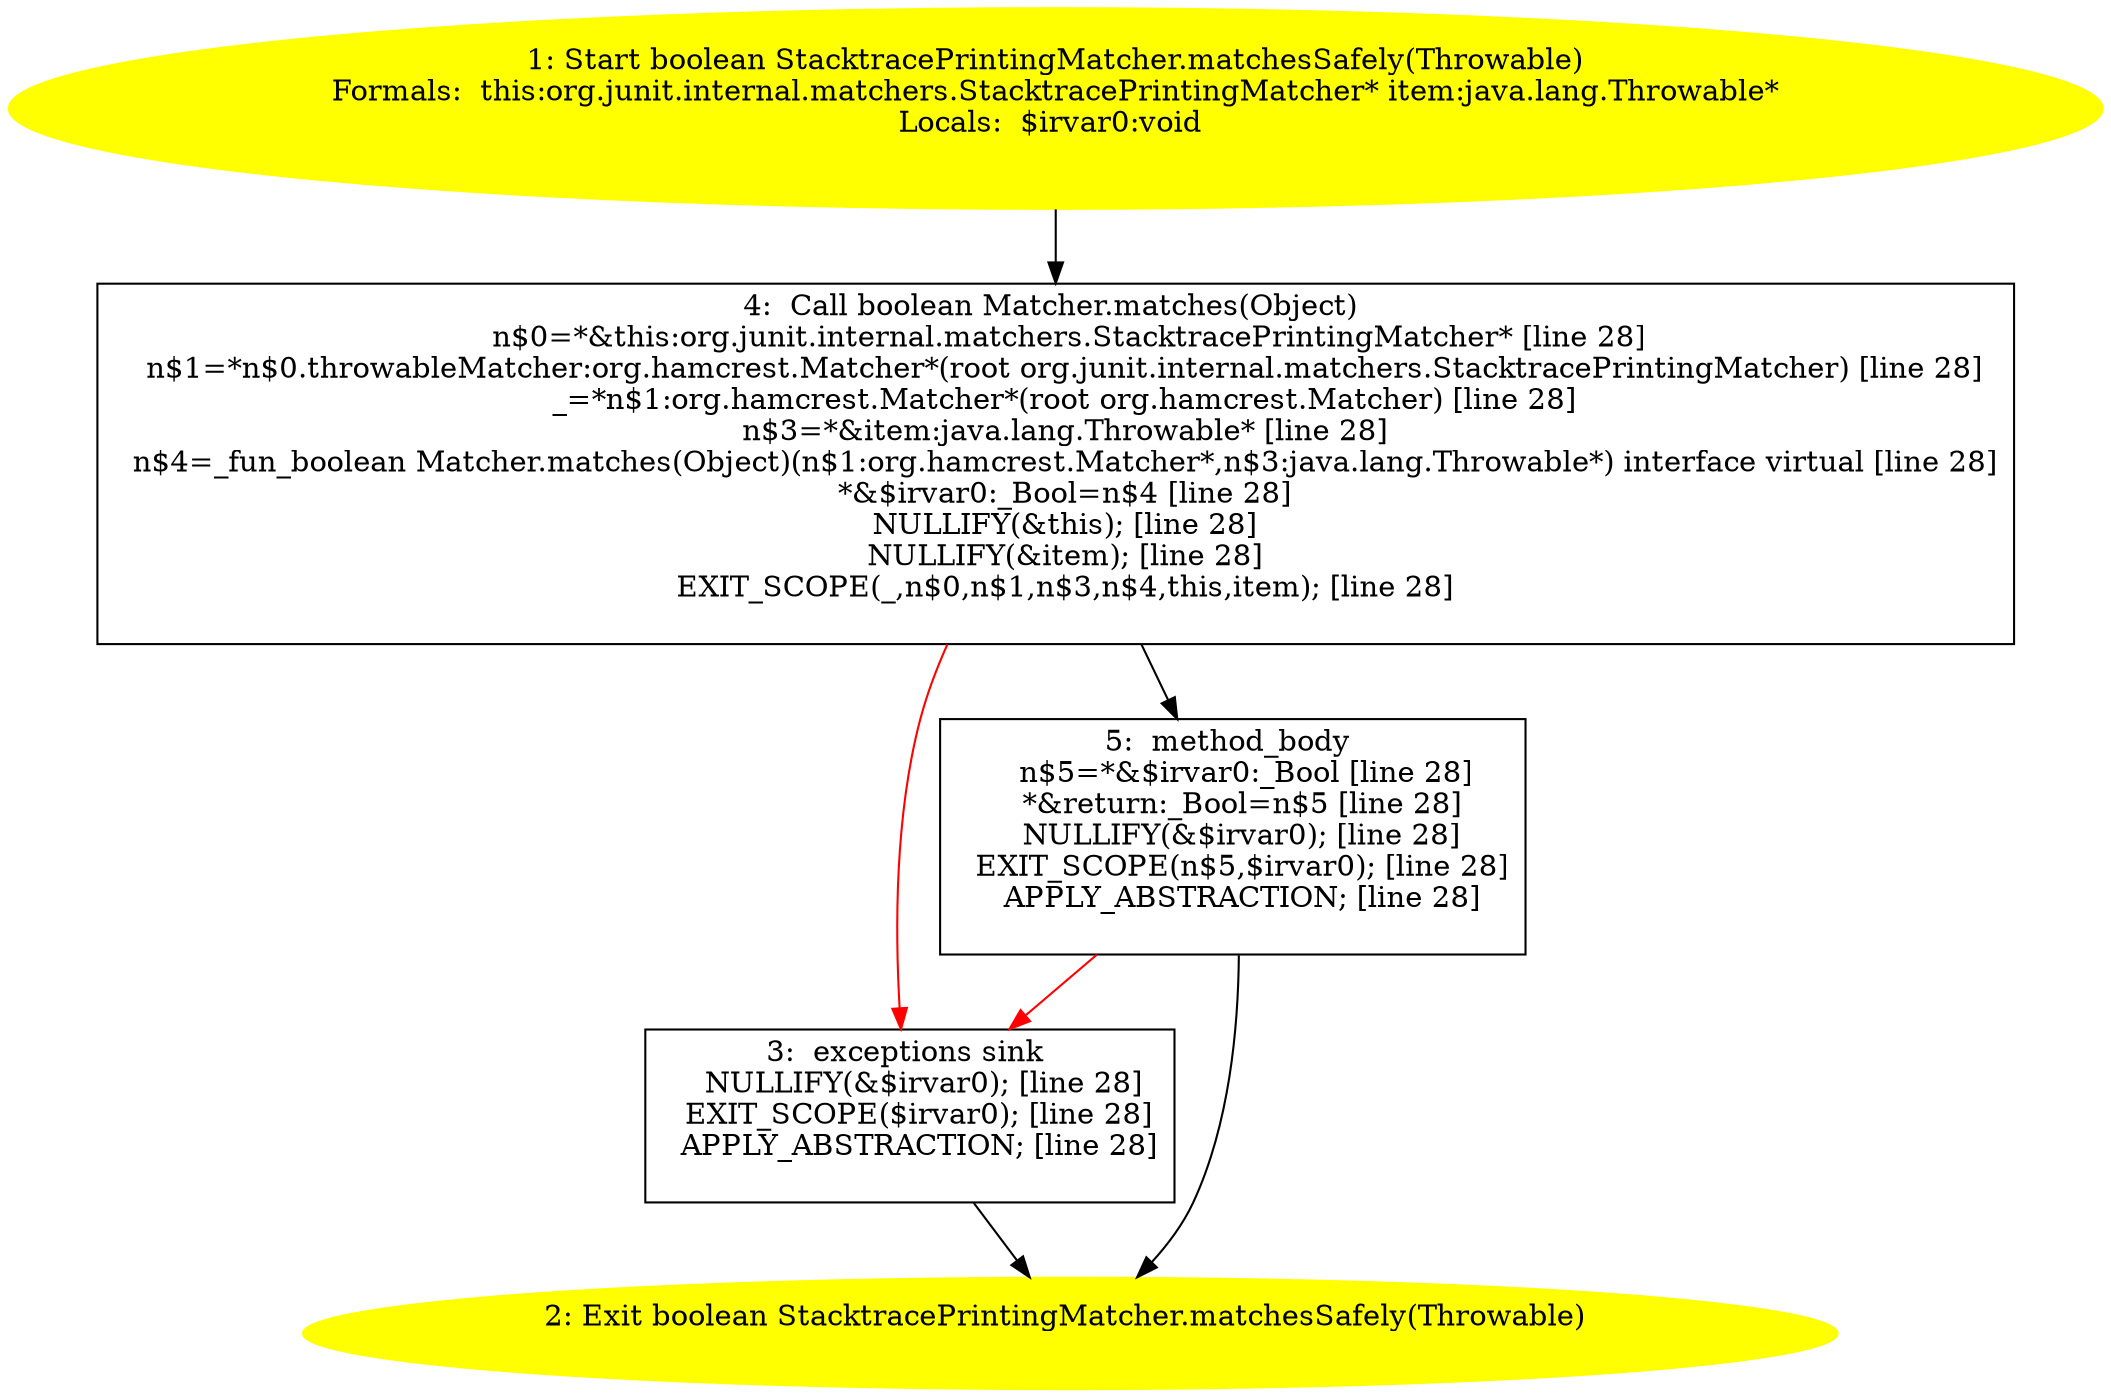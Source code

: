 /* @generated */
digraph cfg {
"org.junit.internal.matchers.StacktracePrintingMatcher.matchesSafely(java.lang.Throwable):boolean.90e556168a47b2fb5af50a663cb22709_1" [label="1: Start boolean StacktracePrintingMatcher.matchesSafely(Throwable)\nFormals:  this:org.junit.internal.matchers.StacktracePrintingMatcher* item:java.lang.Throwable*\nLocals:  $irvar0:void \n  " color=yellow style=filled]
	

	 "org.junit.internal.matchers.StacktracePrintingMatcher.matchesSafely(java.lang.Throwable):boolean.90e556168a47b2fb5af50a663cb22709_1" -> "org.junit.internal.matchers.StacktracePrintingMatcher.matchesSafely(java.lang.Throwable):boolean.90e556168a47b2fb5af50a663cb22709_4" ;
"org.junit.internal.matchers.StacktracePrintingMatcher.matchesSafely(java.lang.Throwable):boolean.90e556168a47b2fb5af50a663cb22709_2" [label="2: Exit boolean StacktracePrintingMatcher.matchesSafely(Throwable) \n  " color=yellow style=filled]
	

"org.junit.internal.matchers.StacktracePrintingMatcher.matchesSafely(java.lang.Throwable):boolean.90e556168a47b2fb5af50a663cb22709_3" [label="3:  exceptions sink \n   NULLIFY(&$irvar0); [line 28]\n  EXIT_SCOPE($irvar0); [line 28]\n  APPLY_ABSTRACTION; [line 28]\n " shape="box"]
	

	 "org.junit.internal.matchers.StacktracePrintingMatcher.matchesSafely(java.lang.Throwable):boolean.90e556168a47b2fb5af50a663cb22709_3" -> "org.junit.internal.matchers.StacktracePrintingMatcher.matchesSafely(java.lang.Throwable):boolean.90e556168a47b2fb5af50a663cb22709_2" ;
"org.junit.internal.matchers.StacktracePrintingMatcher.matchesSafely(java.lang.Throwable):boolean.90e556168a47b2fb5af50a663cb22709_4" [label="4:  Call boolean Matcher.matches(Object) \n   n$0=*&this:org.junit.internal.matchers.StacktracePrintingMatcher* [line 28]\n  n$1=*n$0.throwableMatcher:org.hamcrest.Matcher*(root org.junit.internal.matchers.StacktracePrintingMatcher) [line 28]\n  _=*n$1:org.hamcrest.Matcher*(root org.hamcrest.Matcher) [line 28]\n  n$3=*&item:java.lang.Throwable* [line 28]\n  n$4=_fun_boolean Matcher.matches(Object)(n$1:org.hamcrest.Matcher*,n$3:java.lang.Throwable*) interface virtual [line 28]\n  *&$irvar0:_Bool=n$4 [line 28]\n  NULLIFY(&this); [line 28]\n  NULLIFY(&item); [line 28]\n  EXIT_SCOPE(_,n$0,n$1,n$3,n$4,this,item); [line 28]\n " shape="box"]
	

	 "org.junit.internal.matchers.StacktracePrintingMatcher.matchesSafely(java.lang.Throwable):boolean.90e556168a47b2fb5af50a663cb22709_4" -> "org.junit.internal.matchers.StacktracePrintingMatcher.matchesSafely(java.lang.Throwable):boolean.90e556168a47b2fb5af50a663cb22709_5" ;
	 "org.junit.internal.matchers.StacktracePrintingMatcher.matchesSafely(java.lang.Throwable):boolean.90e556168a47b2fb5af50a663cb22709_4" -> "org.junit.internal.matchers.StacktracePrintingMatcher.matchesSafely(java.lang.Throwable):boolean.90e556168a47b2fb5af50a663cb22709_3" [color="red" ];
"org.junit.internal.matchers.StacktracePrintingMatcher.matchesSafely(java.lang.Throwable):boolean.90e556168a47b2fb5af50a663cb22709_5" [label="5:  method_body \n   n$5=*&$irvar0:_Bool [line 28]\n  *&return:_Bool=n$5 [line 28]\n  NULLIFY(&$irvar0); [line 28]\n  EXIT_SCOPE(n$5,$irvar0); [line 28]\n  APPLY_ABSTRACTION; [line 28]\n " shape="box"]
	

	 "org.junit.internal.matchers.StacktracePrintingMatcher.matchesSafely(java.lang.Throwable):boolean.90e556168a47b2fb5af50a663cb22709_5" -> "org.junit.internal.matchers.StacktracePrintingMatcher.matchesSafely(java.lang.Throwable):boolean.90e556168a47b2fb5af50a663cb22709_2" ;
	 "org.junit.internal.matchers.StacktracePrintingMatcher.matchesSafely(java.lang.Throwable):boolean.90e556168a47b2fb5af50a663cb22709_5" -> "org.junit.internal.matchers.StacktracePrintingMatcher.matchesSafely(java.lang.Throwable):boolean.90e556168a47b2fb5af50a663cb22709_3" [color="red" ];
}

